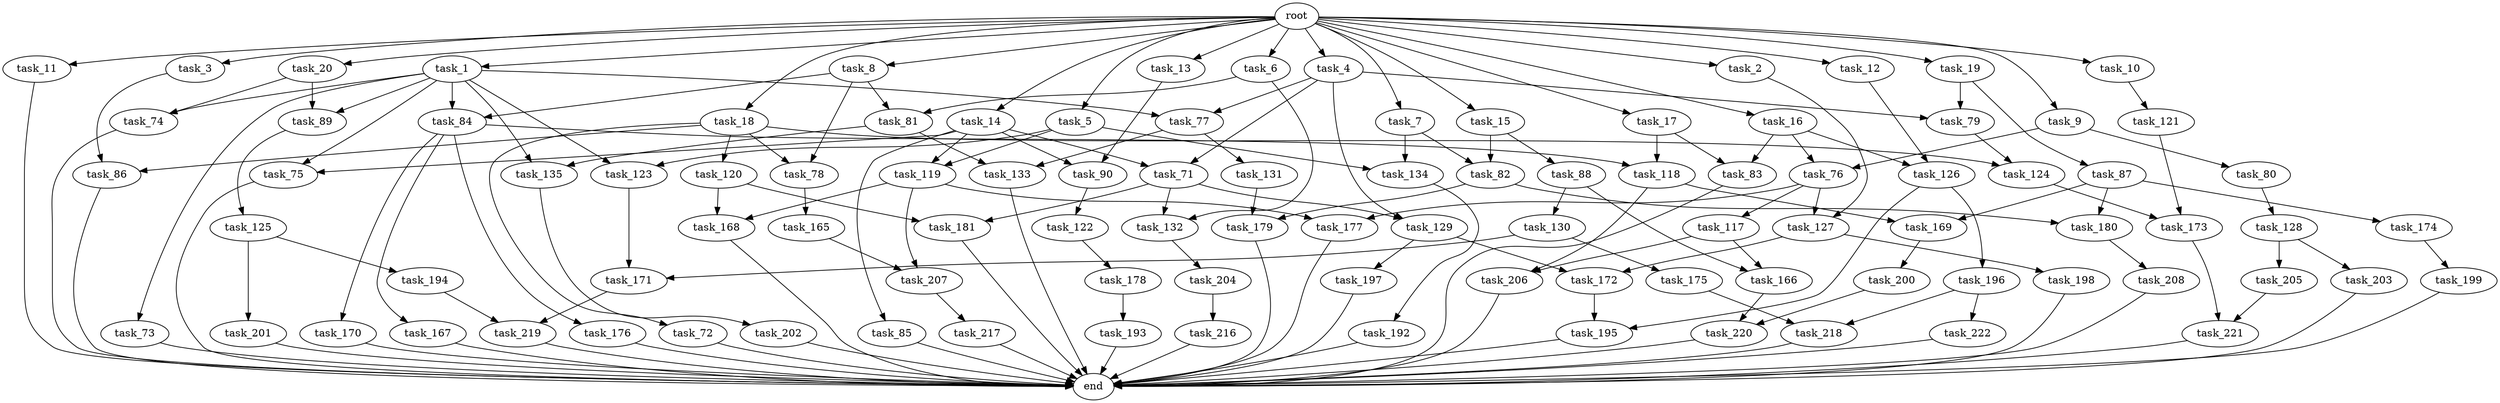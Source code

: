 digraph G {
  root [size="0.000000"];
  task_1 [size="10.240000"];
  task_2 [size="10.240000"];
  task_3 [size="10.240000"];
  task_4 [size="10.240000"];
  task_5 [size="10.240000"];
  task_6 [size="10.240000"];
  task_7 [size="10.240000"];
  task_8 [size="10.240000"];
  task_9 [size="10.240000"];
  task_10 [size="10.240000"];
  task_11 [size="10.240000"];
  task_12 [size="10.240000"];
  task_13 [size="10.240000"];
  task_14 [size="10.240000"];
  task_15 [size="10.240000"];
  task_16 [size="10.240000"];
  task_17 [size="10.240000"];
  task_18 [size="10.240000"];
  task_19 [size="10.240000"];
  task_20 [size="10.240000"];
  task_71 [size="9363028705.280001"];
  task_72 [size="1374389534.720000"];
  task_73 [size="1374389534.720000"];
  task_74 [size="1717986918.400000"];
  task_75 [size="2147483648.000000"];
  task_76 [size="9363028705.280001"];
  task_77 [size="9964324126.719999"];
  task_78 [size="1717986918.400000"];
  task_79 [size="8933531975.680000"];
  task_80 [size="773094113.280000"];
  task_81 [size="5841155522.560000"];
  task_82 [size="9105330667.520000"];
  task_83 [size="12799002542.080000"];
  task_84 [size="1717986918.400000"];
  task_85 [size="773094113.280000"];
  task_86 [size="4466765987.840000"];
  task_87 [size="343597383.680000"];
  task_88 [size="2147483648.000000"];
  task_89 [size="1717986918.400000"];
  task_90 [size="6270652252.160000"];
  task_117 [size="4209067950.080000"];
  task_118 [size="11166914969.600000"];
  task_119 [size="3865470566.400000"];
  task_120 [size="1374389534.720000"];
  task_121 [size="773094113.280000"];
  task_122 [size="5497558138.880000"];
  task_123 [size="4466765987.840000"];
  task_124 [size="1717986918.400000"];
  task_125 [size="2147483648.000000"];
  task_126 [size="12799002542.080000"];
  task_127 [size="6356551598.080000"];
  task_128 [size="1374389534.720000"];
  task_129 [size="14087492730.880001"];
  task_130 [size="6957847019.520000"];
  task_131 [size="343597383.680000"];
  task_132 [size="10995116277.760000"];
  task_133 [size="7301444403.200000"];
  task_134 [size="10050223472.639999"];
  task_135 [size="8332236554.240000"];
  task_165 [size="1374389534.720000"];
  task_166 [size="13915694039.040001"];
  task_167 [size="6957847019.520000"];
  task_168 [size="13915694039.040001"];
  task_169 [size="1717986918.400000"];
  task_170 [size="6957847019.520000"];
  task_171 [size="9706626088.960001"];
  task_172 [size="4294967296.000000"];
  task_173 [size="6270652252.160000"];
  task_174 [size="343597383.680000"];
  task_175 [size="5497558138.880000"];
  task_176 [size="6957847019.520000"];
  task_177 [size="11166914969.600000"];
  task_178 [size="343597383.680000"];
  task_179 [size="10737418240.000000"];
  task_180 [size="2491081031.680000"];
  task_181 [size="12455405158.400000"];
  task_192 [size="4209067950.080000"];
  task_193 [size="3092376453.120000"];
  task_194 [size="5497558138.880000"];
  task_195 [size="13915694039.040001"];
  task_196 [size="6957847019.520000"];
  task_197 [size="2147483648.000000"];
  task_198 [size="2147483648.000000"];
  task_199 [size="4209067950.080000"];
  task_200 [size="773094113.280000"];
  task_201 [size="5497558138.880000"];
  task_202 [size="343597383.680000"];
  task_203 [size="5497558138.880000"];
  task_204 [size="3092376453.120000"];
  task_205 [size="5497558138.880000"];
  task_206 [size="8332236554.240000"];
  task_207 [size="7730941132.800000"];
  task_208 [size="4209067950.080000"];
  task_216 [size="5497558138.880000"];
  task_217 [size="6957847019.520000"];
  task_218 [size="9363028705.280001"];
  task_219 [size="2147483648.000000"];
  task_220 [size="5841155522.560000"];
  task_221 [size="3521873182.720000"];
  task_222 [size="773094113.280000"];
  end [size="0.000000"];

  root -> task_1 [size="1.000000"];
  root -> task_2 [size="1.000000"];
  root -> task_3 [size="1.000000"];
  root -> task_4 [size="1.000000"];
  root -> task_5 [size="1.000000"];
  root -> task_6 [size="1.000000"];
  root -> task_7 [size="1.000000"];
  root -> task_8 [size="1.000000"];
  root -> task_9 [size="1.000000"];
  root -> task_10 [size="1.000000"];
  root -> task_11 [size="1.000000"];
  root -> task_12 [size="1.000000"];
  root -> task_13 [size="1.000000"];
  root -> task_14 [size="1.000000"];
  root -> task_15 [size="1.000000"];
  root -> task_16 [size="1.000000"];
  root -> task_17 [size="1.000000"];
  root -> task_18 [size="1.000000"];
  root -> task_19 [size="1.000000"];
  root -> task_20 [size="1.000000"];
  task_1 -> task_73 [size="134217728.000000"];
  task_1 -> task_74 [size="134217728.000000"];
  task_1 -> task_75 [size="134217728.000000"];
  task_1 -> task_77 [size="134217728.000000"];
  task_1 -> task_84 [size="134217728.000000"];
  task_1 -> task_89 [size="134217728.000000"];
  task_1 -> task_123 [size="134217728.000000"];
  task_1 -> task_135 [size="134217728.000000"];
  task_2 -> task_127 [size="209715200.000000"];
  task_3 -> task_86 [size="301989888.000000"];
  task_4 -> task_71 [size="838860800.000000"];
  task_4 -> task_77 [size="838860800.000000"];
  task_4 -> task_79 [size="838860800.000000"];
  task_4 -> task_129 [size="838860800.000000"];
  task_5 -> task_119 [size="301989888.000000"];
  task_5 -> task_123 [size="301989888.000000"];
  task_5 -> task_134 [size="301989888.000000"];
  task_6 -> task_81 [size="536870912.000000"];
  task_6 -> task_132 [size="536870912.000000"];
  task_7 -> task_82 [size="679477248.000000"];
  task_7 -> task_134 [size="679477248.000000"];
  task_8 -> task_78 [size="33554432.000000"];
  task_8 -> task_81 [size="33554432.000000"];
  task_8 -> task_84 [size="33554432.000000"];
  task_9 -> task_76 [size="75497472.000000"];
  task_9 -> task_80 [size="75497472.000000"];
  task_10 -> task_121 [size="75497472.000000"];
  task_11 -> end [size="1.000000"];
  task_12 -> task_126 [size="411041792.000000"];
  task_13 -> task_90 [size="536870912.000000"];
  task_14 -> task_71 [size="75497472.000000"];
  task_14 -> task_75 [size="75497472.000000"];
  task_14 -> task_85 [size="75497472.000000"];
  task_14 -> task_90 [size="75497472.000000"];
  task_14 -> task_119 [size="75497472.000000"];
  task_15 -> task_82 [size="209715200.000000"];
  task_15 -> task_88 [size="209715200.000000"];
  task_16 -> task_76 [size="838860800.000000"];
  task_16 -> task_83 [size="838860800.000000"];
  task_16 -> task_126 [size="838860800.000000"];
  task_17 -> task_83 [size="411041792.000000"];
  task_17 -> task_118 [size="411041792.000000"];
  task_18 -> task_72 [size="134217728.000000"];
  task_18 -> task_78 [size="134217728.000000"];
  task_18 -> task_86 [size="134217728.000000"];
  task_18 -> task_120 [size="134217728.000000"];
  task_18 -> task_124 [size="134217728.000000"];
  task_19 -> task_79 [size="33554432.000000"];
  task_19 -> task_87 [size="33554432.000000"];
  task_20 -> task_74 [size="33554432.000000"];
  task_20 -> task_89 [size="33554432.000000"];
  task_71 -> task_129 [size="536870912.000000"];
  task_71 -> task_132 [size="536870912.000000"];
  task_71 -> task_181 [size="536870912.000000"];
  task_72 -> end [size="1.000000"];
  task_73 -> end [size="1.000000"];
  task_74 -> end [size="1.000000"];
  task_75 -> end [size="1.000000"];
  task_76 -> task_117 [size="411041792.000000"];
  task_76 -> task_127 [size="411041792.000000"];
  task_76 -> task_177 [size="411041792.000000"];
  task_77 -> task_131 [size="33554432.000000"];
  task_77 -> task_133 [size="33554432.000000"];
  task_78 -> task_165 [size="134217728.000000"];
  task_79 -> task_124 [size="33554432.000000"];
  task_80 -> task_128 [size="134217728.000000"];
  task_81 -> task_133 [size="679477248.000000"];
  task_81 -> task_135 [size="679477248.000000"];
  task_82 -> task_179 [size="209715200.000000"];
  task_82 -> task_180 [size="209715200.000000"];
  task_83 -> end [size="1.000000"];
  task_84 -> task_118 [size="679477248.000000"];
  task_84 -> task_167 [size="679477248.000000"];
  task_84 -> task_170 [size="679477248.000000"];
  task_84 -> task_176 [size="679477248.000000"];
  task_85 -> end [size="1.000000"];
  task_86 -> end [size="1.000000"];
  task_87 -> task_169 [size="33554432.000000"];
  task_87 -> task_174 [size="33554432.000000"];
  task_87 -> task_180 [size="33554432.000000"];
  task_88 -> task_130 [size="679477248.000000"];
  task_88 -> task_166 [size="679477248.000000"];
  task_89 -> task_125 [size="209715200.000000"];
  task_90 -> task_122 [size="536870912.000000"];
  task_117 -> task_166 [size="679477248.000000"];
  task_117 -> task_206 [size="679477248.000000"];
  task_118 -> task_169 [size="134217728.000000"];
  task_118 -> task_206 [size="134217728.000000"];
  task_119 -> task_168 [size="679477248.000000"];
  task_119 -> task_177 [size="679477248.000000"];
  task_119 -> task_207 [size="679477248.000000"];
  task_120 -> task_168 [size="679477248.000000"];
  task_120 -> task_181 [size="679477248.000000"];
  task_121 -> task_173 [size="536870912.000000"];
  task_122 -> task_178 [size="33554432.000000"];
  task_123 -> task_171 [size="411041792.000000"];
  task_124 -> task_173 [size="75497472.000000"];
  task_125 -> task_194 [size="536870912.000000"];
  task_125 -> task_201 [size="536870912.000000"];
  task_126 -> task_195 [size="679477248.000000"];
  task_126 -> task_196 [size="679477248.000000"];
  task_127 -> task_172 [size="209715200.000000"];
  task_127 -> task_198 [size="209715200.000000"];
  task_128 -> task_203 [size="536870912.000000"];
  task_128 -> task_205 [size="536870912.000000"];
  task_129 -> task_172 [size="209715200.000000"];
  task_129 -> task_197 [size="209715200.000000"];
  task_130 -> task_171 [size="536870912.000000"];
  task_130 -> task_175 [size="536870912.000000"];
  task_131 -> task_179 [size="838860800.000000"];
  task_132 -> task_204 [size="301989888.000000"];
  task_133 -> end [size="1.000000"];
  task_134 -> task_192 [size="411041792.000000"];
  task_135 -> task_202 [size="33554432.000000"];
  task_165 -> task_207 [size="75497472.000000"];
  task_166 -> task_220 [size="536870912.000000"];
  task_167 -> end [size="1.000000"];
  task_168 -> end [size="1.000000"];
  task_169 -> task_200 [size="75497472.000000"];
  task_170 -> end [size="1.000000"];
  task_171 -> task_219 [size="75497472.000000"];
  task_172 -> task_195 [size="679477248.000000"];
  task_173 -> task_221 [size="209715200.000000"];
  task_174 -> task_199 [size="411041792.000000"];
  task_175 -> task_218 [size="838860800.000000"];
  task_176 -> end [size="1.000000"];
  task_177 -> end [size="1.000000"];
  task_178 -> task_193 [size="301989888.000000"];
  task_179 -> end [size="1.000000"];
  task_180 -> task_208 [size="411041792.000000"];
  task_181 -> end [size="1.000000"];
  task_192 -> end [size="1.000000"];
  task_193 -> end [size="1.000000"];
  task_194 -> task_219 [size="134217728.000000"];
  task_195 -> end [size="1.000000"];
  task_196 -> task_218 [size="75497472.000000"];
  task_196 -> task_222 [size="75497472.000000"];
  task_197 -> end [size="1.000000"];
  task_198 -> end [size="1.000000"];
  task_199 -> end [size="1.000000"];
  task_200 -> task_220 [size="33554432.000000"];
  task_201 -> end [size="1.000000"];
  task_202 -> end [size="1.000000"];
  task_203 -> end [size="1.000000"];
  task_204 -> task_216 [size="536870912.000000"];
  task_205 -> task_221 [size="134217728.000000"];
  task_206 -> end [size="1.000000"];
  task_207 -> task_217 [size="679477248.000000"];
  task_208 -> end [size="1.000000"];
  task_216 -> end [size="1.000000"];
  task_217 -> end [size="1.000000"];
  task_218 -> end [size="1.000000"];
  task_219 -> end [size="1.000000"];
  task_220 -> end [size="1.000000"];
  task_221 -> end [size="1.000000"];
  task_222 -> end [size="1.000000"];
}
